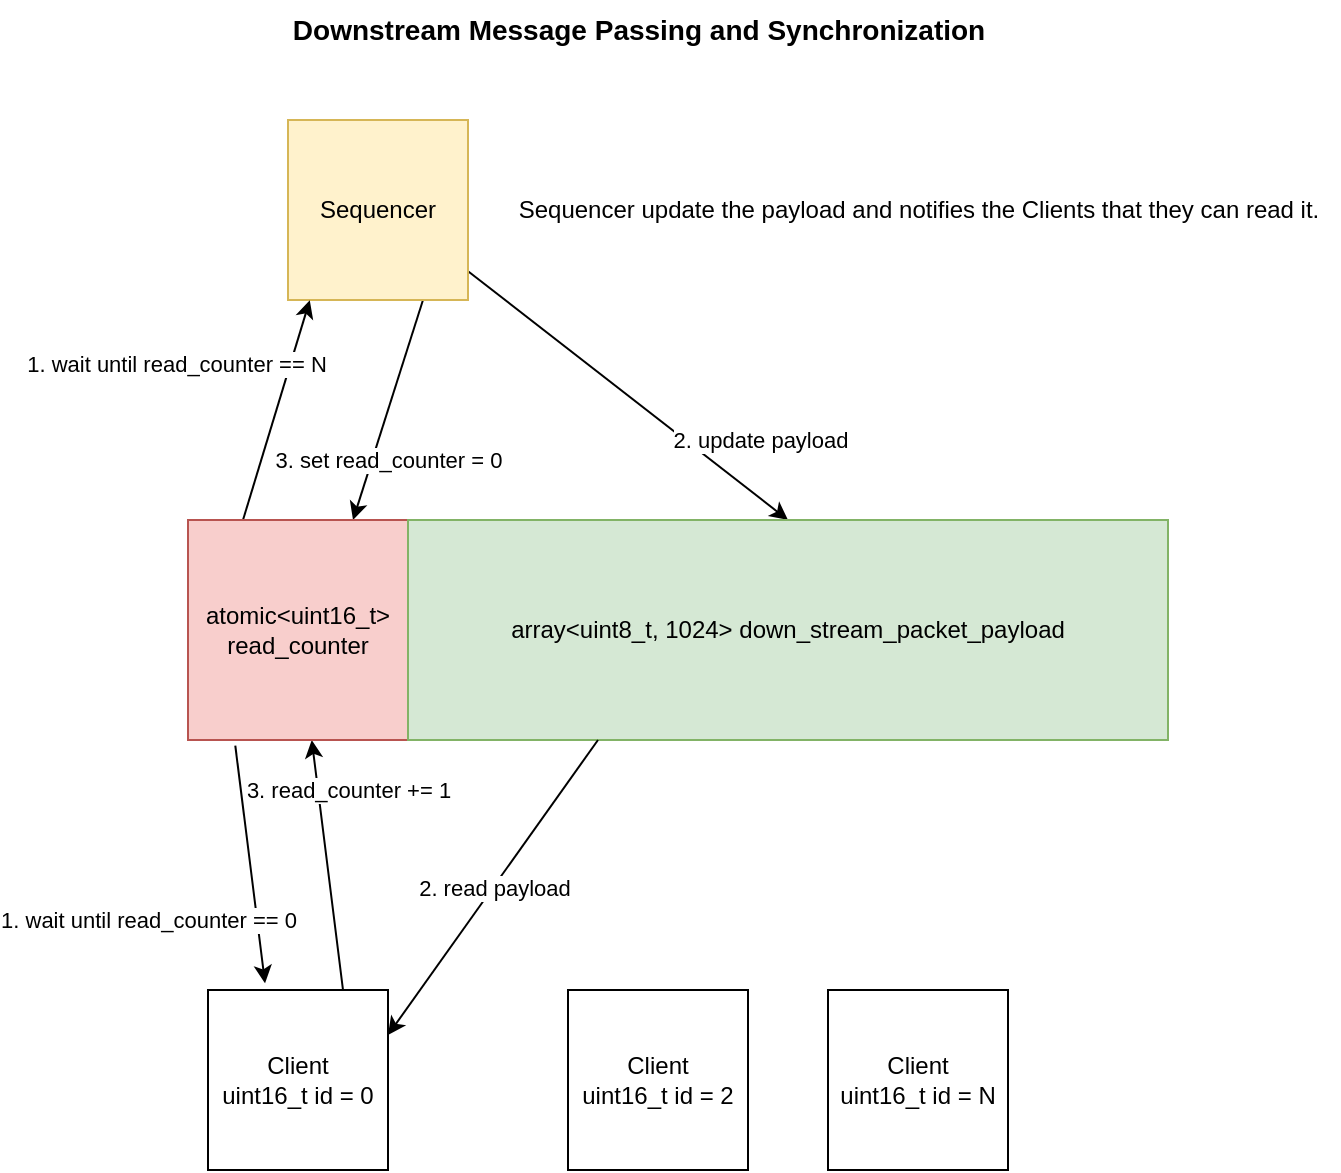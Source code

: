 <mxfile version="21.3.7" type="device">
  <diagram name="Page-1" id="5f0bae14-7c28-e335-631c-24af17079c00">
    <mxGraphModel dx="1077" dy="648" grid="1" gridSize="10" guides="1" tooltips="1" connect="1" arrows="1" fold="1" page="1" pageScale="1" pageWidth="1100" pageHeight="850" background="none" math="0" shadow="0">
      <root>
        <mxCell id="0" />
        <mxCell id="1" parent="0" />
        <mxCell id="6w-v6orT0S4Obo7nglp9-16" value="2. update payload" style="rounded=0;orthogonalLoop=1;jettySize=auto;html=1;exitX=0.995;exitY=0.836;exitDx=0;exitDy=0;entryX=0.5;entryY=0;entryDx=0;entryDy=0;exitPerimeter=0;" parent="1" source="6w-v6orT0S4Obo7nglp9-7" target="6w-v6orT0S4Obo7nglp9-5" edge="1">
          <mxGeometry x="0.643" y="23" relative="1" as="geometry">
            <mxPoint as="offset" />
          </mxGeometry>
        </mxCell>
        <mxCell id="6w-v6orT0S4Obo7nglp9-20" style="edgeStyle=none;shape=connector;rounded=0;orthogonalLoop=1;jettySize=auto;html=1;entryX=0.75;entryY=0;entryDx=0;entryDy=0;labelBackgroundColor=default;strokeColor=default;fontFamily=Helvetica;fontSize=11;fontColor=default;endArrow=classic;exitX=0.75;exitY=1;exitDx=0;exitDy=0;" parent="1" source="6w-v6orT0S4Obo7nglp9-7" target="6w-v6orT0S4Obo7nglp9-2" edge="1">
          <mxGeometry relative="1" as="geometry" />
        </mxCell>
        <mxCell id="6w-v6orT0S4Obo7nglp9-21" value="3. set read_counter = 0" style="edgeLabel;html=1;align=center;verticalAlign=middle;resizable=0;points=[];fontSize=11;fontFamily=Helvetica;fontColor=default;" parent="6w-v6orT0S4Obo7nglp9-20" vertex="1" connectable="0">
          <mxGeometry x="0.645" y="1" relative="1" as="geometry">
            <mxPoint x="10" y="-11" as="offset" />
          </mxGeometry>
        </mxCell>
        <mxCell id="6w-v6orT0S4Obo7nglp9-7" value="Sequencer" style="whiteSpace=wrap;html=1;aspect=fixed;fillColor=#fff2cc;strokeColor=#d6b656;" parent="1" vertex="1">
          <mxGeometry x="290" y="90" width="90" height="90" as="geometry" />
        </mxCell>
        <mxCell id="6w-v6orT0S4Obo7nglp9-27" style="edgeStyle=none;shape=connector;rounded=0;orthogonalLoop=1;jettySize=auto;html=1;exitX=0.75;exitY=0;exitDx=0;exitDy=0;labelBackgroundColor=default;strokeColor=default;fontFamily=Helvetica;fontSize=11;fontColor=default;endArrow=classic;" parent="1" source="6w-v6orT0S4Obo7nglp9-8" target="6w-v6orT0S4Obo7nglp9-2" edge="1">
          <mxGeometry relative="1" as="geometry" />
        </mxCell>
        <mxCell id="6w-v6orT0S4Obo7nglp9-29" value="3. read_counter += 1" style="edgeLabel;html=1;align=center;verticalAlign=middle;resizable=0;points=[];fontSize=11;fontFamily=Helvetica;fontColor=default;" parent="6w-v6orT0S4Obo7nglp9-27" vertex="1" connectable="0">
          <mxGeometry x="0.597" y="-2" relative="1" as="geometry">
            <mxPoint x="13" as="offset" />
          </mxGeometry>
        </mxCell>
        <mxCell id="6w-v6orT0S4Obo7nglp9-8" value="Client&lt;br&gt;uint16_t id = 0" style="whiteSpace=wrap;html=1;aspect=fixed;" parent="1" vertex="1">
          <mxGeometry x="250" y="525" width="90" height="90" as="geometry" />
        </mxCell>
        <mxCell id="6w-v6orT0S4Obo7nglp9-9" value="Client&lt;br&gt;uint16_t id = 2" style="whiteSpace=wrap;html=1;aspect=fixed;" parent="1" vertex="1">
          <mxGeometry x="430" y="525" width="90" height="90" as="geometry" />
        </mxCell>
        <mxCell id="6w-v6orT0S4Obo7nglp9-10" value="Client&lt;br&gt;uint16_t id = N" style="whiteSpace=wrap;html=1;aspect=fixed;" parent="1" vertex="1">
          <mxGeometry x="560" y="525" width="90" height="90" as="geometry" />
        </mxCell>
        <mxCell id="6w-v6orT0S4Obo7nglp9-19" value="1. wait until read_counter == N" style="rounded=0;orthogonalLoop=1;jettySize=auto;html=1;exitX=0.25;exitY=0;exitDx=0;exitDy=0;entryX=0.121;entryY=1.001;entryDx=0;entryDy=0;entryPerimeter=0;" parent="1" source="6w-v6orT0S4Obo7nglp9-2" target="6w-v6orT0S4Obo7nglp9-7" edge="1">
          <mxGeometry x="0.119" y="55" relative="1" as="geometry">
            <mxPoint as="offset" />
          </mxGeometry>
        </mxCell>
        <mxCell id="6w-v6orT0S4Obo7nglp9-24" value="" style="group" parent="1" vertex="1" connectable="0">
          <mxGeometry x="240" y="290" width="490" height="110" as="geometry" />
        </mxCell>
        <mxCell id="6w-v6orT0S4Obo7nglp9-2" value="atomic&amp;lt;uint16_t&amp;gt;&lt;br style=&quot;border-color: var(--border-color);&quot;&gt;read_counter" style="whiteSpace=wrap;html=1;aspect=fixed;fillColor=#f8cecc;strokeColor=#b85450;" parent="6w-v6orT0S4Obo7nglp9-24" vertex="1">
          <mxGeometry width="110" height="110" as="geometry" />
        </mxCell>
        <mxCell id="6w-v6orT0S4Obo7nglp9-5" value="array&amp;lt;uint8_t, 1024&amp;gt; down_stream_packet_payload" style="rounded=0;whiteSpace=wrap;html=1;fillColor=#d5e8d4;strokeColor=#82b366;" parent="6w-v6orT0S4Obo7nglp9-24" vertex="1">
          <mxGeometry x="110" width="380" height="110" as="geometry" />
        </mxCell>
        <mxCell id="6w-v6orT0S4Obo7nglp9-25" value="1. wait until read_counter == 0" style="edgeStyle=none;shape=connector;rounded=0;orthogonalLoop=1;jettySize=auto;html=1;exitX=0.215;exitY=1.026;exitDx=0;exitDy=0;entryX=0.317;entryY=-0.037;entryDx=0;entryDy=0;entryPerimeter=0;labelBackgroundColor=default;strokeColor=default;fontFamily=Helvetica;fontSize=11;fontColor=default;endArrow=classic;exitPerimeter=0;" parent="1" source="6w-v6orT0S4Obo7nglp9-2" target="6w-v6orT0S4Obo7nglp9-8" edge="1">
          <mxGeometry x="0.354" y="-54" relative="1" as="geometry">
            <mxPoint as="offset" />
          </mxGeometry>
        </mxCell>
        <mxCell id="6w-v6orT0S4Obo7nglp9-26" value="2. read payload" style="edgeStyle=none;shape=connector;rounded=0;orthogonalLoop=1;jettySize=auto;html=1;exitX=0.25;exitY=1;exitDx=0;exitDy=0;entryX=1;entryY=0.25;entryDx=0;entryDy=0;labelBackgroundColor=default;strokeColor=default;fontFamily=Helvetica;fontSize=11;fontColor=default;endArrow=classic;" parent="1" source="6w-v6orT0S4Obo7nglp9-5" target="6w-v6orT0S4Obo7nglp9-8" edge="1">
          <mxGeometry relative="1" as="geometry" />
        </mxCell>
        <mxCell id="6w-v6orT0S4Obo7nglp9-28" style="edgeStyle=none;shape=connector;rounded=0;orthogonalLoop=1;jettySize=auto;html=1;exitX=0.25;exitY=0;exitDx=0;exitDy=0;labelBackgroundColor=default;strokeColor=default;fontFamily=Helvetica;fontSize=11;fontColor=default;endArrow=classic;" parent="1" source="6w-v6orT0S4Obo7nglp9-8" target="6w-v6orT0S4Obo7nglp9-8" edge="1">
          <mxGeometry relative="1" as="geometry" />
        </mxCell>
        <mxCell id="6w-v6orT0S4Obo7nglp9-30" value="&lt;b&gt;&lt;font style=&quot;font-size: 14px;&quot;&gt;Downstream Message Passing and Synchronization&lt;/font&gt;&lt;/b&gt;" style="text;html=1;align=center;verticalAlign=middle;resizable=0;points=[];autosize=1;strokeColor=none;fillColor=none;fontSize=11;fontFamily=Helvetica;fontColor=default;" parent="1" vertex="1">
          <mxGeometry x="280" y="30" width="370" height="30" as="geometry" />
        </mxCell>
        <mxCell id="kxtdKQapicjeYENIzTpj-1" value="Sequencer update the payload and notifies the Clients that they can read it." style="text;html=1;align=center;verticalAlign=middle;resizable=0;points=[];autosize=1;strokeColor=none;fillColor=none;" vertex="1" parent="1">
          <mxGeometry x="395" y="120" width="420" height="30" as="geometry" />
        </mxCell>
      </root>
    </mxGraphModel>
  </diagram>
</mxfile>
